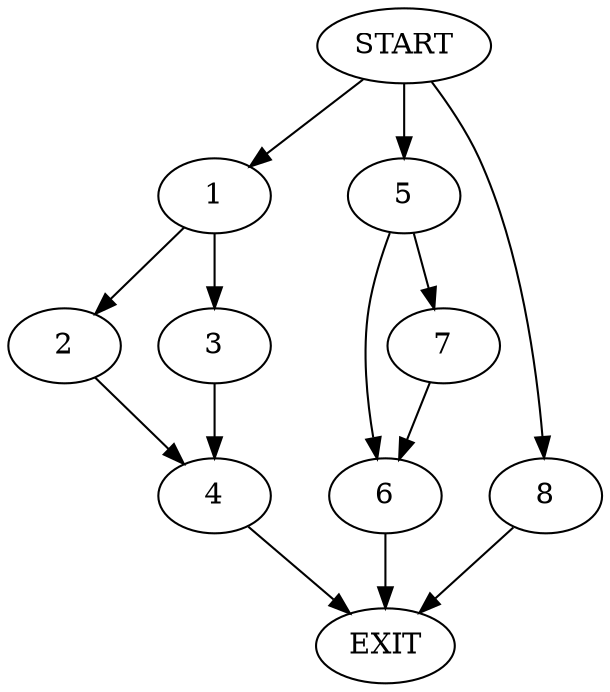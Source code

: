 digraph {
0 [label="START"]
9 [label="EXIT"]
0 -> 1
1 -> 2
1 -> 3
3 -> 4
2 -> 4
4 -> 9
0 -> 5
5 -> 6
5 -> 7
6 -> 9
7 -> 6
0 -> 8
8 -> 9
}
